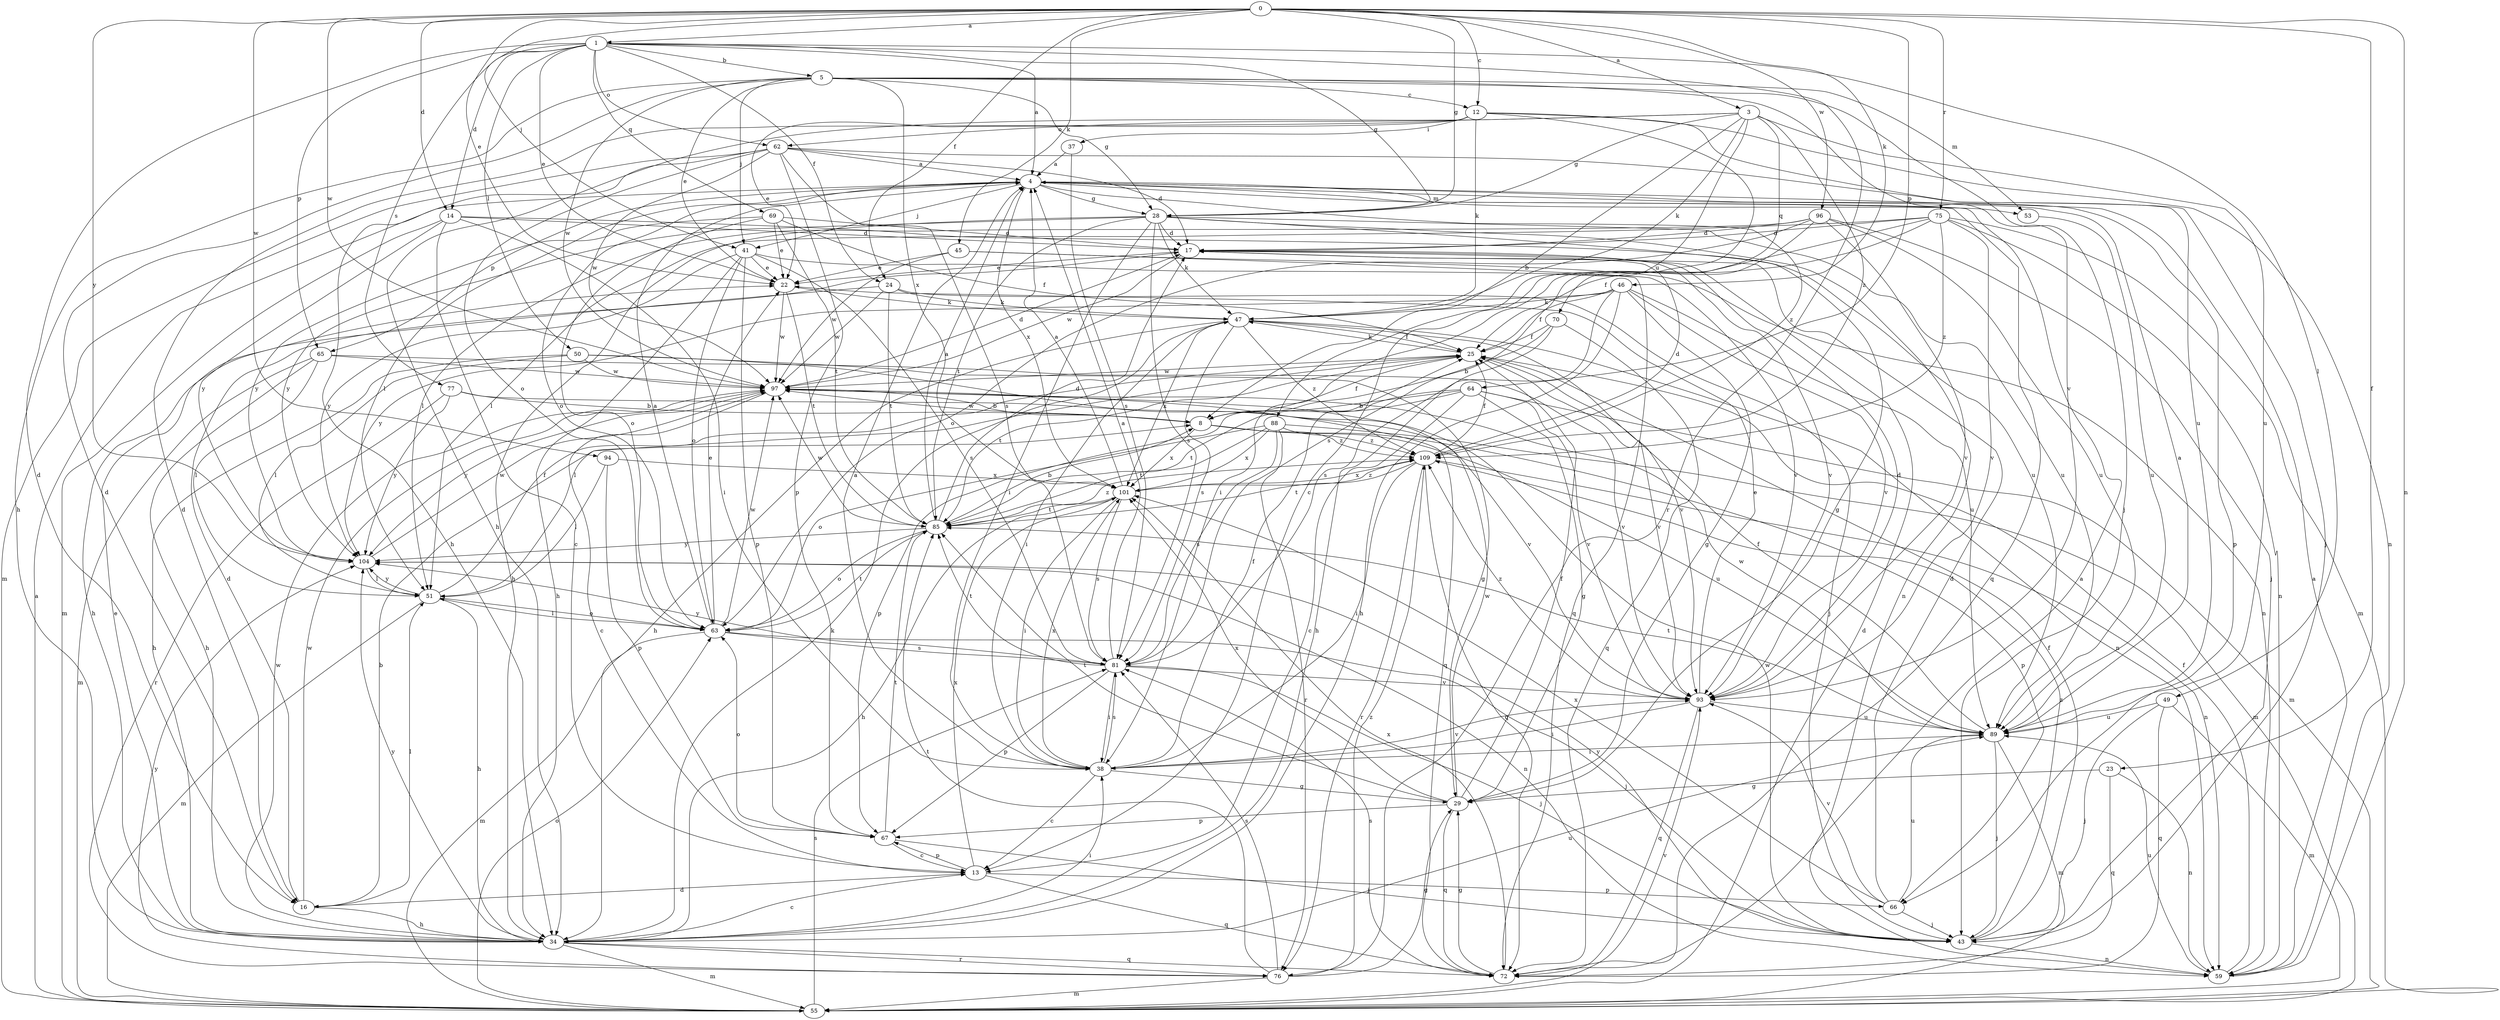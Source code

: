 strict digraph  {
0;
1;
3;
4;
5;
8;
12;
13;
14;
16;
17;
22;
23;
24;
25;
28;
29;
34;
37;
38;
41;
43;
45;
46;
47;
49;
50;
51;
53;
55;
59;
62;
63;
64;
65;
66;
67;
69;
70;
72;
75;
76;
77;
81;
85;
88;
89;
93;
94;
96;
97;
101;
104;
109;
0 -> 1  [label=a];
0 -> 3  [label=a];
0 -> 12  [label=c];
0 -> 14  [label=d];
0 -> 22  [label=e];
0 -> 23  [label=f];
0 -> 24  [label=f];
0 -> 28  [label=g];
0 -> 41  [label=j];
0 -> 45  [label=k];
0 -> 46  [label=k];
0 -> 59  [label=n];
0 -> 64  [label=p];
0 -> 75  [label=r];
0 -> 94  [label=w];
0 -> 96  [label=w];
0 -> 97  [label=w];
0 -> 104  [label=y];
1 -> 4  [label=a];
1 -> 5  [label=b];
1 -> 14  [label=d];
1 -> 16  [label=d];
1 -> 22  [label=e];
1 -> 24  [label=f];
1 -> 28  [label=g];
1 -> 49  [label=l];
1 -> 50  [label=l];
1 -> 62  [label=o];
1 -> 65  [label=p];
1 -> 69  [label=q];
1 -> 76  [label=r];
1 -> 77  [label=s];
3 -> 8  [label=b];
3 -> 28  [label=g];
3 -> 34  [label=h];
3 -> 47  [label=k];
3 -> 62  [label=o];
3 -> 70  [label=q];
3 -> 88  [label=u];
3 -> 89  [label=u];
3 -> 109  [label=z];
4 -> 28  [label=g];
4 -> 41  [label=j];
4 -> 51  [label=l];
4 -> 53  [label=m];
4 -> 63  [label=o];
4 -> 65  [label=p];
4 -> 66  [label=p];
4 -> 72  [label=q];
4 -> 101  [label=x];
4 -> 109  [label=z];
5 -> 12  [label=c];
5 -> 16  [label=d];
5 -> 22  [label=e];
5 -> 28  [label=g];
5 -> 34  [label=h];
5 -> 41  [label=j];
5 -> 43  [label=j];
5 -> 53  [label=m];
5 -> 93  [label=v];
5 -> 97  [label=w];
5 -> 101  [label=x];
8 -> 25  [label=f];
8 -> 66  [label=p];
8 -> 89  [label=u];
8 -> 97  [label=w];
8 -> 101  [label=x];
8 -> 109  [label=z];
12 -> 13  [label=c];
12 -> 16  [label=d];
12 -> 22  [label=e];
12 -> 37  [label=i];
12 -> 47  [label=k];
12 -> 59  [label=n];
12 -> 89  [label=u];
13 -> 16  [label=d];
13 -> 66  [label=p];
13 -> 67  [label=p];
13 -> 72  [label=q];
13 -> 101  [label=x];
14 -> 13  [label=c];
14 -> 17  [label=d];
14 -> 38  [label=i];
14 -> 55  [label=m];
14 -> 89  [label=u];
14 -> 104  [label=y];
16 -> 8  [label=b];
16 -> 17  [label=d];
16 -> 34  [label=h];
16 -> 51  [label=l];
16 -> 97  [label=w];
17 -> 22  [label=e];
17 -> 93  [label=v];
17 -> 97  [label=w];
22 -> 47  [label=k];
22 -> 85  [label=t];
22 -> 97  [label=w];
23 -> 29  [label=g];
23 -> 59  [label=n];
23 -> 72  [label=q];
24 -> 34  [label=h];
24 -> 43  [label=j];
24 -> 47  [label=k];
24 -> 85  [label=t];
24 -> 97  [label=w];
25 -> 47  [label=k];
25 -> 51  [label=l];
25 -> 85  [label=t];
25 -> 93  [label=v];
25 -> 97  [label=w];
28 -> 17  [label=d];
28 -> 29  [label=g];
28 -> 34  [label=h];
28 -> 38  [label=i];
28 -> 47  [label=k];
28 -> 59  [label=n];
28 -> 81  [label=s];
28 -> 85  [label=t];
28 -> 89  [label=u];
28 -> 104  [label=y];
29 -> 25  [label=f];
29 -> 67  [label=p];
29 -> 72  [label=q];
29 -> 85  [label=t];
29 -> 97  [label=w];
29 -> 101  [label=x];
34 -> 13  [label=c];
34 -> 22  [label=e];
34 -> 38  [label=i];
34 -> 47  [label=k];
34 -> 55  [label=m];
34 -> 72  [label=q];
34 -> 76  [label=r];
34 -> 89  [label=u];
34 -> 97  [label=w];
34 -> 104  [label=y];
37 -> 4  [label=a];
37 -> 81  [label=s];
38 -> 4  [label=a];
38 -> 13  [label=c];
38 -> 25  [label=f];
38 -> 29  [label=g];
38 -> 81  [label=s];
38 -> 93  [label=v];
38 -> 101  [label=x];
41 -> 22  [label=e];
41 -> 34  [label=h];
41 -> 63  [label=o];
41 -> 67  [label=p];
41 -> 72  [label=q];
41 -> 81  [label=s];
41 -> 104  [label=y];
43 -> 25  [label=f];
43 -> 59  [label=n];
43 -> 97  [label=w];
43 -> 104  [label=y];
43 -> 109  [label=z];
45 -> 22  [label=e];
45 -> 59  [label=n];
45 -> 93  [label=v];
45 -> 97  [label=w];
46 -> 25  [label=f];
46 -> 29  [label=g];
46 -> 34  [label=h];
46 -> 47  [label=k];
46 -> 81  [label=s];
46 -> 89  [label=u];
46 -> 93  [label=v];
46 -> 104  [label=y];
47 -> 25  [label=f];
47 -> 34  [label=h];
47 -> 38  [label=i];
47 -> 59  [label=n];
47 -> 81  [label=s];
47 -> 93  [label=v];
47 -> 101  [label=x];
47 -> 109  [label=z];
49 -> 43  [label=j];
49 -> 55  [label=m];
49 -> 72  [label=q];
49 -> 89  [label=u];
50 -> 29  [label=g];
50 -> 34  [label=h];
50 -> 51  [label=l];
50 -> 72  [label=q];
50 -> 97  [label=w];
51 -> 25  [label=f];
51 -> 34  [label=h];
51 -> 55  [label=m];
51 -> 63  [label=o];
51 -> 104  [label=y];
53 -> 89  [label=u];
55 -> 4  [label=a];
55 -> 17  [label=d];
55 -> 63  [label=o];
55 -> 81  [label=s];
55 -> 93  [label=v];
59 -> 4  [label=a];
59 -> 25  [label=f];
59 -> 89  [label=u];
62 -> 4  [label=a];
62 -> 17  [label=d];
62 -> 34  [label=h];
62 -> 43  [label=j];
62 -> 55  [label=m];
62 -> 63  [label=o];
62 -> 67  [label=p];
62 -> 81  [label=s];
62 -> 97  [label=w];
63 -> 4  [label=a];
63 -> 22  [label=e];
63 -> 43  [label=j];
63 -> 51  [label=l];
63 -> 55  [label=m];
63 -> 81  [label=s];
63 -> 85  [label=t];
63 -> 97  [label=w];
64 -> 8  [label=b];
64 -> 13  [label=c];
64 -> 29  [label=g];
64 -> 55  [label=m];
64 -> 67  [label=p];
64 -> 85  [label=t];
64 -> 93  [label=v];
65 -> 34  [label=h];
65 -> 51  [label=l];
65 -> 55  [label=m];
65 -> 93  [label=v];
65 -> 97  [label=w];
66 -> 17  [label=d];
66 -> 43  [label=j];
66 -> 89  [label=u];
66 -> 93  [label=v];
66 -> 101  [label=x];
67 -> 13  [label=c];
67 -> 43  [label=j];
67 -> 63  [label=o];
67 -> 85  [label=t];
69 -> 17  [label=d];
69 -> 22  [label=e];
69 -> 25  [label=f];
69 -> 63  [label=o];
69 -> 85  [label=t];
69 -> 104  [label=y];
70 -> 8  [label=b];
70 -> 25  [label=f];
70 -> 34  [label=h];
70 -> 72  [label=q];
72 -> 4  [label=a];
72 -> 29  [label=g];
72 -> 81  [label=s];
72 -> 101  [label=x];
75 -> 17  [label=d];
75 -> 25  [label=f];
75 -> 38  [label=i];
75 -> 51  [label=l];
75 -> 55  [label=m];
75 -> 59  [label=n];
75 -> 93  [label=v];
75 -> 109  [label=z];
76 -> 29  [label=g];
76 -> 55  [label=m];
76 -> 81  [label=s];
76 -> 85  [label=t];
76 -> 104  [label=y];
76 -> 109  [label=z];
77 -> 8  [label=b];
77 -> 76  [label=r];
77 -> 93  [label=v];
77 -> 104  [label=y];
81 -> 4  [label=a];
81 -> 38  [label=i];
81 -> 43  [label=j];
81 -> 67  [label=p];
81 -> 85  [label=t];
81 -> 93  [label=v];
81 -> 104  [label=y];
85 -> 4  [label=a];
85 -> 8  [label=b];
85 -> 17  [label=d];
85 -> 63  [label=o];
85 -> 97  [label=w];
85 -> 104  [label=y];
85 -> 109  [label=z];
88 -> 55  [label=m];
88 -> 63  [label=o];
88 -> 76  [label=r];
88 -> 81  [label=s];
88 -> 85  [label=t];
88 -> 101  [label=x];
88 -> 109  [label=z];
89 -> 4  [label=a];
89 -> 25  [label=f];
89 -> 38  [label=i];
89 -> 43  [label=j];
89 -> 55  [label=m];
89 -> 85  [label=t];
89 -> 97  [label=w];
93 -> 17  [label=d];
93 -> 22  [label=e];
93 -> 38  [label=i];
93 -> 72  [label=q];
93 -> 89  [label=u];
93 -> 109  [label=z];
94 -> 51  [label=l];
94 -> 67  [label=p];
94 -> 101  [label=x];
96 -> 17  [label=d];
96 -> 43  [label=j];
96 -> 51  [label=l];
96 -> 63  [label=o];
96 -> 81  [label=s];
96 -> 89  [label=u];
96 -> 93  [label=v];
97 -> 8  [label=b];
97 -> 13  [label=c];
97 -> 17  [label=d];
97 -> 104  [label=y];
101 -> 4  [label=a];
101 -> 34  [label=h];
101 -> 38  [label=i];
101 -> 81  [label=s];
101 -> 85  [label=t];
101 -> 109  [label=z];
104 -> 51  [label=l];
104 -> 59  [label=n];
104 -> 97  [label=w];
109 -> 17  [label=d];
109 -> 25  [label=f];
109 -> 38  [label=i];
109 -> 59  [label=n];
109 -> 72  [label=q];
109 -> 76  [label=r];
109 -> 85  [label=t];
109 -> 101  [label=x];
}
